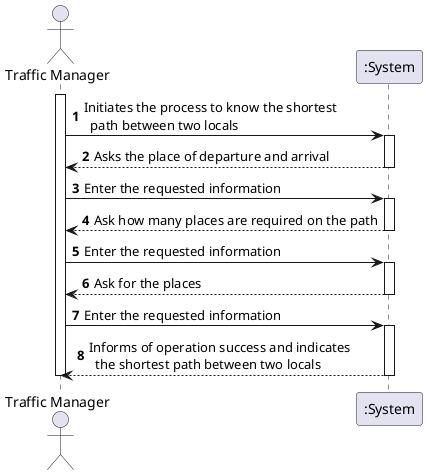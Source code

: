 @startuml
'https://plantuml.com/sequence-diagram

autonumber
actor "Traffic Manager" as TM


activate TM
TM -> ":System" : Initiates the process to know the shortest\n  path between two locals
activate ":System"

":System" --> TM : Asks the place of departure and arrival
deactivate ":System"

TM -> ":System" : Enter the requested information
activate ":System"

":System" --> TM : Ask how many places are required on the path
deactivate ":System"

TM -> ":System" : Enter the requested information
activate ":System"

":System" --> TM : Ask for the places
deactivate ":System"

TM -> ":System" : Enter the requested information
activate ":System"

":System" --> TM : Informs of operation success and indicates\n  the shortest path between two locals
deactivate ":System"

deactivate TM

@enduml